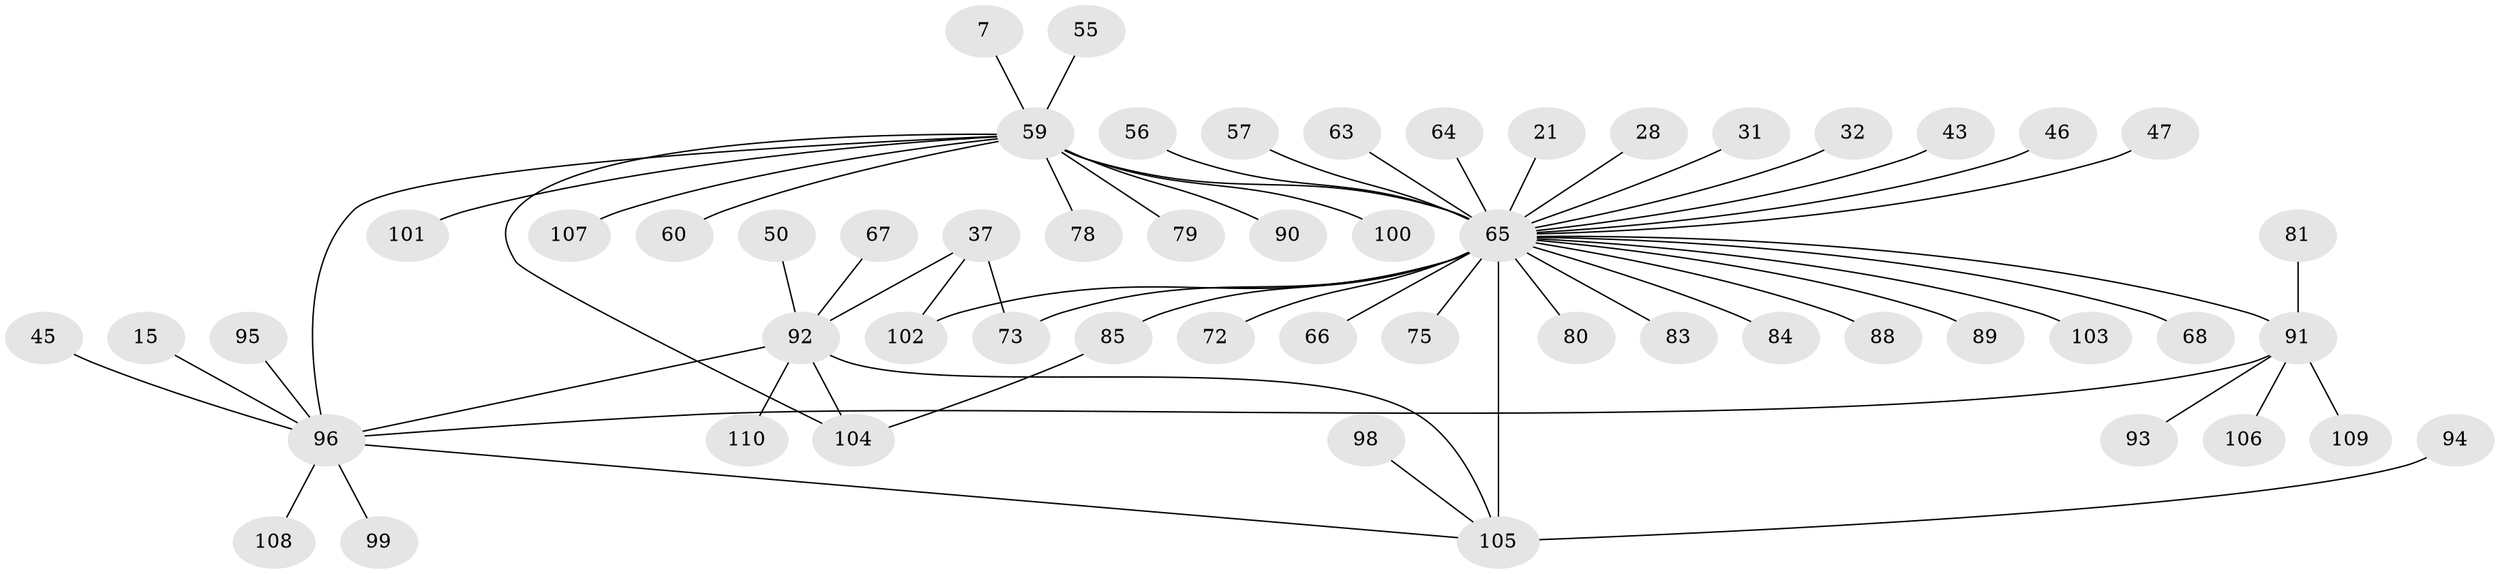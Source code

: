 // original degree distribution, {6: 0.045454545454545456, 4: 0.06363636363636363, 11: 0.01818181818181818, 5: 0.045454545454545456, 16: 0.00909090909090909, 1: 0.5272727272727272, 14: 0.00909090909090909, 24: 0.00909090909090909, 2: 0.20909090909090908, 3: 0.06363636363636363}
// Generated by graph-tools (version 1.1) at 2025/47/03/09/25 04:47:04]
// undirected, 55 vertices, 61 edges
graph export_dot {
graph [start="1"]
  node [color=gray90,style=filled];
  7;
  15;
  21;
  28;
  31;
  32;
  37 [super="+12"];
  43;
  45;
  46;
  47 [super="+44"];
  50;
  55;
  56;
  57 [super="+36"];
  59 [super="+19+51+11"];
  60;
  63;
  64;
  65 [super="+3+16"];
  66;
  67;
  68;
  72;
  73 [super="+38"];
  75 [super="+62"];
  78;
  79;
  80;
  81;
  83;
  84;
  85;
  88 [super="+74"];
  89;
  90 [super="+41"];
  91 [super="+58+77"];
  92 [super="+70+17+13+25+49"];
  93;
  94 [super="+24"];
  95;
  96 [super="+9"];
  98 [super="+54"];
  99;
  100 [super="+97"];
  101 [super="+76"];
  102 [super="+87+33+86"];
  103;
  104 [super="+40"];
  105 [super="+1+71"];
  106;
  107;
  108;
  109;
  110 [super="+82"];
  7 -- 59;
  15 -- 96;
  21 -- 65;
  28 -- 65;
  31 -- 65;
  32 -- 65;
  37 -- 73;
  37 -- 102;
  37 -- 92 [weight=3];
  43 -- 65;
  45 -- 96;
  46 -- 65;
  47 -- 65;
  50 -- 92;
  55 -- 59;
  56 -- 65;
  57 -- 65;
  59 -- 78;
  59 -- 65 [weight=6];
  59 -- 107;
  59 -- 79;
  59 -- 60;
  59 -- 104;
  59 -- 90;
  59 -- 101;
  59 -- 100;
  59 -- 96 [weight=3];
  63 -- 65;
  64 -- 65;
  65 -- 66;
  65 -- 105 [weight=8];
  65 -- 85 [weight=2];
  65 -- 91 [weight=4];
  65 -- 68;
  65 -- 72;
  65 -- 73 [weight=2];
  65 -- 80;
  65 -- 83;
  65 -- 84;
  65 -- 89;
  65 -- 102 [weight=2];
  65 -- 103;
  65 -- 75;
  65 -- 88;
  67 -- 92;
  81 -- 91;
  85 -- 104;
  91 -- 93;
  91 -- 106;
  91 -- 109;
  91 -- 96 [weight=2];
  92 -- 104;
  92 -- 105;
  92 -- 110;
  92 -- 96 [weight=2];
  94 -- 105;
  95 -- 96;
  96 -- 99;
  96 -- 105;
  96 -- 108;
  98 -- 105;
}
